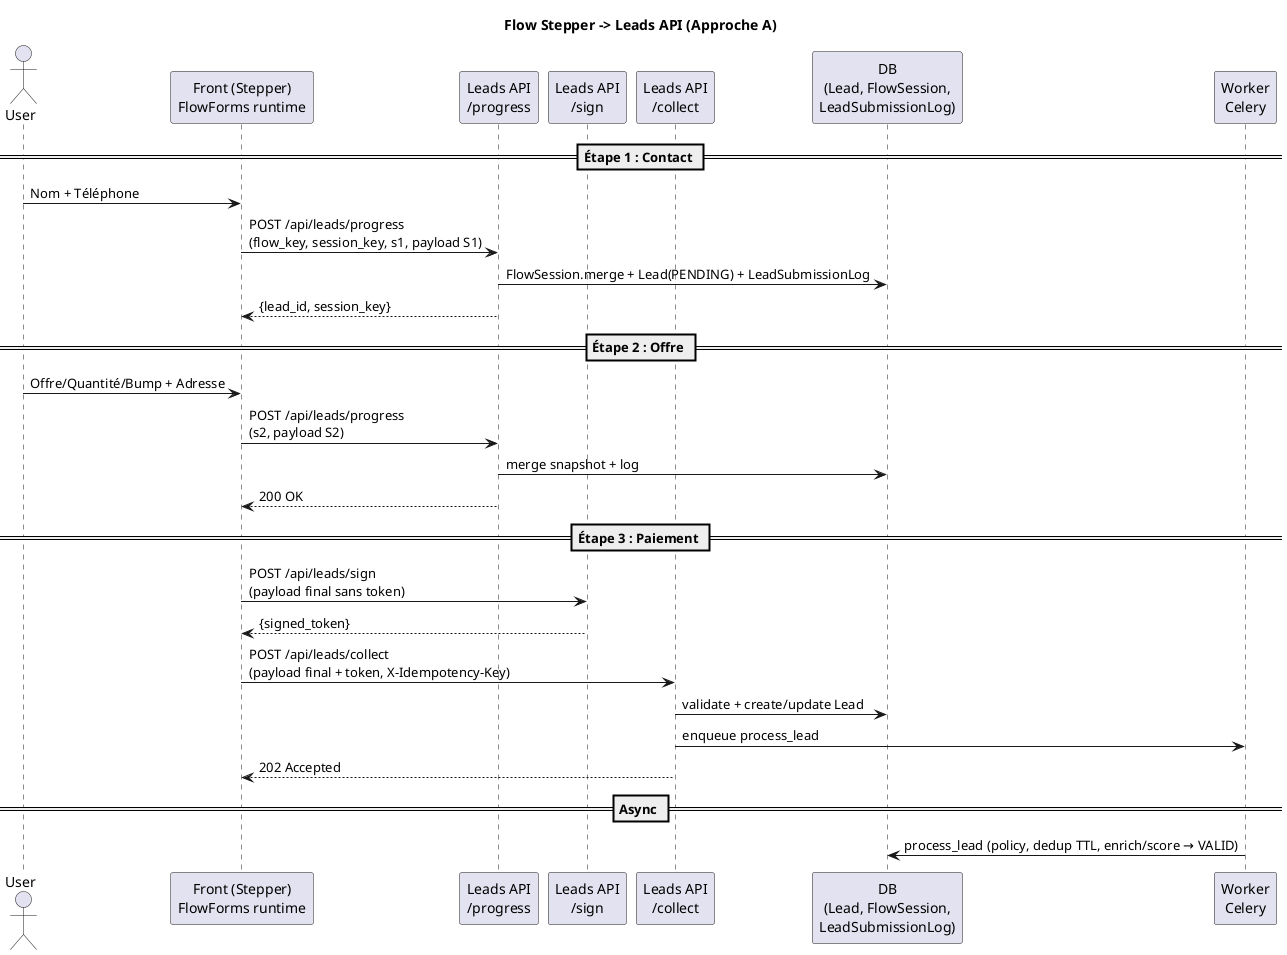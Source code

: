 @startuml
title Flow Stepper -> Leads API (Approche A)

actor User
participant "Front (Stepper)\nFlowForms runtime" as FE
participant "Leads API\n/progress" as PROG
participant "Leads API\n/sign" as SIGN
participant "Leads API\n/collect" as COLLECT
participant "DB\n(Lead, FlowSession,\nLeadSubmissionLog)" as DB
participant "Worker\nCelery" as CEL

== Étape 1 : Contact ==
User -> FE : Nom + Téléphone
FE -> PROG : POST /api/leads/progress\n(flow_key, session_key, s1, payload S1)
PROG -> DB : FlowSession.merge + Lead(PENDING) + LeadSubmissionLog
PROG --> FE : {lead_id, session_key}

== Étape 2 : Offre ==
User -> FE : Offre/Quantité/Bump + Adresse
FE -> PROG : POST /api/leads/progress\n(s2, payload S2)
PROG -> DB : merge snapshot + log
PROG --> FE : 200 OK

== Étape 3 : Paiement ==
FE -> SIGN : POST /api/leads/sign\n(payload final sans token)
SIGN --> FE : {signed_token}
FE -> COLLECT : POST /api/leads/collect\n(payload final + token, X-Idempotency-Key)
COLLECT -> DB : validate + create/update Lead
COLLECT -> CEL : enqueue process_lead
COLLECT --> FE : 202 Accepted

== Async ==
CEL -> DB : process_lead (policy, dedup TTL, enrich/score → VALID)
@enduml
